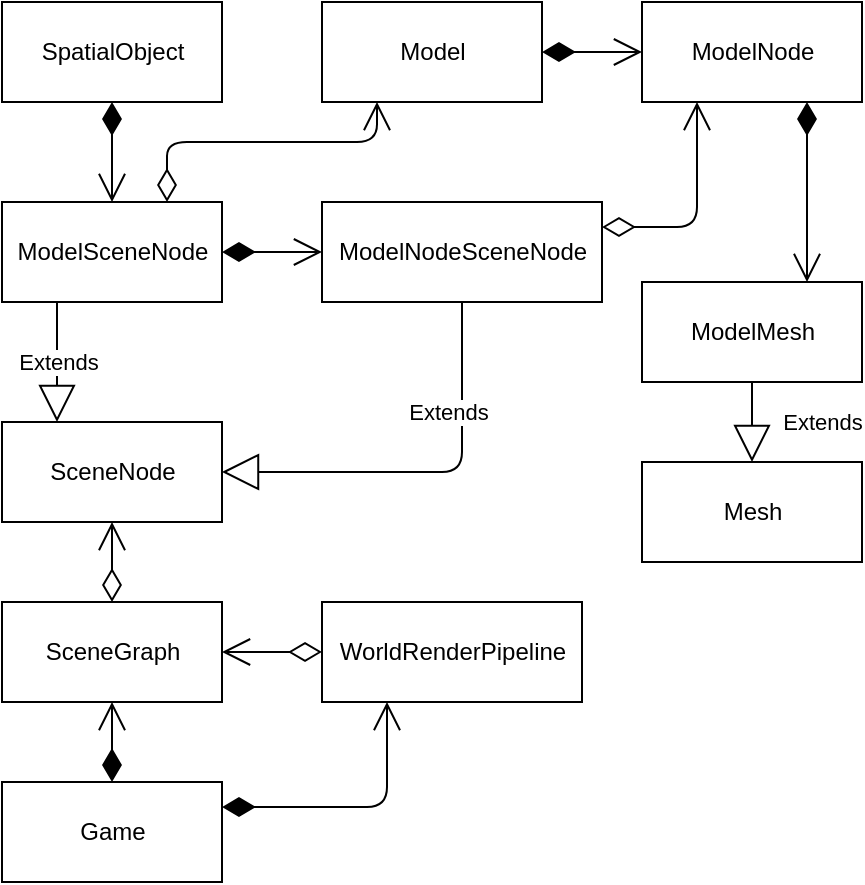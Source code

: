 <mxfile version="13.8.0" type="device"><diagram id="A6zFwypvBsEcemcbLSuy" name="Page-1"><mxGraphModel dx="1422" dy="762" grid="1" gridSize="10" guides="1" tooltips="1" connect="1" arrows="1" fold="1" page="1" pageScale="1" pageWidth="827" pageHeight="1169" math="0" shadow="0"><root><mxCell id="0"/><mxCell id="1" parent="0"/><mxCell id="d7P_2j7PyY9k4b9ZScJz-1" value="SpatialObject" style="html=1;" parent="1" vertex="1"><mxGeometry x="40" y="40" width="110" height="50" as="geometry"/></mxCell><mxCell id="d7P_2j7PyY9k4b9ZScJz-2" value="ModelSceneNode" style="html=1;" parent="1" vertex="1"><mxGeometry x="40" y="140" width="110" height="50" as="geometry"/></mxCell><mxCell id="d7P_2j7PyY9k4b9ZScJz-3" value="ModelNodeSceneNode" style="html=1;" parent="1" vertex="1"><mxGeometry x="200" y="140" width="140" height="50" as="geometry"/></mxCell><mxCell id="d7P_2j7PyY9k4b9ZScJz-5" value="" style="endArrow=open;html=1;endSize=12;startArrow=diamondThin;startSize=14;startFill=1;edgeStyle=orthogonalEdgeStyle;align=left;verticalAlign=bottom;exitX=0.5;exitY=1;exitDx=0;exitDy=0;entryX=0.5;entryY=0;entryDx=0;entryDy=0;" parent="1" source="d7P_2j7PyY9k4b9ZScJz-1" target="d7P_2j7PyY9k4b9ZScJz-2" edge="1"><mxGeometry y="5" relative="1" as="geometry"><mxPoint x="160" y="70" as="sourcePoint"/><mxPoint x="320" y="70" as="targetPoint"/><mxPoint as="offset"/></mxGeometry></mxCell><mxCell id="d7P_2j7PyY9k4b9ZScJz-6" value="" style="endArrow=open;html=1;endSize=12;startArrow=diamondThin;startSize=14;startFill=1;edgeStyle=orthogonalEdgeStyle;align=left;verticalAlign=bottom;exitX=1;exitY=0.5;exitDx=0;exitDy=0;entryX=0;entryY=0.5;entryDx=0;entryDy=0;" parent="1" source="d7P_2j7PyY9k4b9ZScJz-2" target="d7P_2j7PyY9k4b9ZScJz-3" edge="1"><mxGeometry x="-1" y="3" relative="1" as="geometry"><mxPoint x="130" y="230" as="sourcePoint"/><mxPoint x="290" y="230" as="targetPoint"/></mxGeometry></mxCell><mxCell id="d7P_2j7PyY9k4b9ZScJz-8" value="Model" style="html=1;" parent="1" vertex="1"><mxGeometry x="200" y="40" width="110" height="50" as="geometry"/></mxCell><mxCell id="d7P_2j7PyY9k4b9ZScJz-9" value="ModelNode" style="html=1;" parent="1" vertex="1"><mxGeometry x="360" y="40" width="110" height="50" as="geometry"/></mxCell><mxCell id="d7P_2j7PyY9k4b9ZScJz-10" value="" style="endArrow=open;html=1;endSize=12;startArrow=diamondThin;startSize=14;startFill=1;edgeStyle=orthogonalEdgeStyle;align=left;verticalAlign=bottom;exitX=1;exitY=0.5;exitDx=0;exitDy=0;entryX=0;entryY=0.5;entryDx=0;entryDy=0;" parent="1" source="d7P_2j7PyY9k4b9ZScJz-8" target="d7P_2j7PyY9k4b9ZScJz-9" edge="1"><mxGeometry x="-1" y="3" relative="1" as="geometry"><mxPoint x="400" y="140" as="sourcePoint"/><mxPoint x="560" y="140" as="targetPoint"/></mxGeometry></mxCell><mxCell id="d7P_2j7PyY9k4b9ZScJz-11" value="ModelMesh" style="html=1;" parent="1" vertex="1"><mxGeometry x="360" y="180" width="110" height="50" as="geometry"/></mxCell><mxCell id="d7P_2j7PyY9k4b9ZScJz-12" value="Mesh" style="html=1;" parent="1" vertex="1"><mxGeometry x="360" y="270" width="110" height="50" as="geometry"/></mxCell><mxCell id="d7P_2j7PyY9k4b9ZScJz-15" value="Extends" style="endArrow=block;endSize=16;endFill=0;html=1;exitX=0.5;exitY=1;exitDx=0;exitDy=0;entryX=0.5;entryY=0;entryDx=0;entryDy=0;" parent="1" source="d7P_2j7PyY9k4b9ZScJz-11" target="d7P_2j7PyY9k4b9ZScJz-12" edge="1"><mxGeometry y="35" width="160" relative="1" as="geometry"><mxPoint x="470" y="240" as="sourcePoint"/><mxPoint x="630" y="240" as="targetPoint"/><mxPoint as="offset"/></mxGeometry></mxCell><mxCell id="d7P_2j7PyY9k4b9ZScJz-16" value="" style="endArrow=open;html=1;endSize=12;startArrow=diamondThin;startSize=14;startFill=1;edgeStyle=orthogonalEdgeStyle;align=left;verticalAlign=bottom;exitX=0.75;exitY=1;exitDx=0;exitDy=0;entryX=0.75;entryY=0;entryDx=0;entryDy=0;" parent="1" source="d7P_2j7PyY9k4b9ZScJz-9" target="d7P_2j7PyY9k4b9ZScJz-11" edge="1"><mxGeometry x="-1" y="3" relative="1" as="geometry"><mxPoint x="440" y="250" as="sourcePoint"/><mxPoint x="520" y="65" as="targetPoint"/></mxGeometry></mxCell><mxCell id="d7P_2j7PyY9k4b9ZScJz-17" value="" style="endArrow=open;html=1;endSize=12;startArrow=diamondThin;startSize=14;startFill=0;edgeStyle=orthogonalEdgeStyle;align=left;verticalAlign=bottom;exitX=0.75;exitY=0;exitDx=0;exitDy=0;entryX=0.25;entryY=1;entryDx=0;entryDy=0;" parent="1" source="d7P_2j7PyY9k4b9ZScJz-2" target="d7P_2j7PyY9k4b9ZScJz-8" edge="1"><mxGeometry x="-1" y="3" relative="1" as="geometry"><mxPoint x="190" y="110" as="sourcePoint"/><mxPoint x="350" y="110" as="targetPoint"/><Array as="points"><mxPoint x="123" y="110"/><mxPoint x="228" y="110"/></Array></mxGeometry></mxCell><mxCell id="d7P_2j7PyY9k4b9ZScJz-19" value="" style="endArrow=open;html=1;endSize=12;startArrow=diamondThin;startSize=14;startFill=0;edgeStyle=orthogonalEdgeStyle;align=left;verticalAlign=bottom;exitX=1;exitY=0.25;exitDx=0;exitDy=0;entryX=0.25;entryY=1;entryDx=0;entryDy=0;" parent="1" source="d7P_2j7PyY9k4b9ZScJz-3" target="d7P_2j7PyY9k4b9ZScJz-9" edge="1"><mxGeometry x="-1" y="3" relative="1" as="geometry"><mxPoint x="350" y="170" as="sourcePoint"/><mxPoint x="510" y="170" as="targetPoint"/></mxGeometry></mxCell><mxCell id="d7P_2j7PyY9k4b9ZScJz-20" value="SceneNode" style="html=1;" parent="1" vertex="1"><mxGeometry x="40" y="250" width="110" height="50" as="geometry"/></mxCell><mxCell id="d7P_2j7PyY9k4b9ZScJz-21" value="Extends" style="endArrow=block;endSize=16;endFill=0;html=1;exitX=0.25;exitY=1;exitDx=0;exitDy=0;entryX=0.25;entryY=0;entryDx=0;entryDy=0;" parent="1" source="d7P_2j7PyY9k4b9ZScJz-2" target="d7P_2j7PyY9k4b9ZScJz-20" edge="1"><mxGeometry width="160" relative="1" as="geometry"><mxPoint x="80" y="240" as="sourcePoint"/><mxPoint x="240" y="240" as="targetPoint"/></mxGeometry></mxCell><mxCell id="d7P_2j7PyY9k4b9ZScJz-24" value="SceneGraph" style="html=1;" parent="1" vertex="1"><mxGeometry x="40" y="340" width="110" height="50" as="geometry"/></mxCell><mxCell id="d7P_2j7PyY9k4b9ZScJz-25" value="" style="endArrow=open;html=1;endSize=12;startArrow=diamondThin;startSize=14;startFill=0;edgeStyle=orthogonalEdgeStyle;align=left;verticalAlign=bottom;exitX=0.5;exitY=0;exitDx=0;exitDy=0;entryX=0.5;entryY=1;entryDx=0;entryDy=0;" parent="1" source="d7P_2j7PyY9k4b9ZScJz-24" target="d7P_2j7PyY9k4b9ZScJz-20" edge="1"><mxGeometry x="-0.5" y="-75" relative="1" as="geometry"><mxPoint x="150" y="440" as="sourcePoint"/><mxPoint x="310" y="440" as="targetPoint"/><mxPoint as="offset"/></mxGeometry></mxCell><mxCell id="d7P_2j7PyY9k4b9ZScJz-26" value="WorldRenderPipeline" style="html=1;" parent="1" vertex="1"><mxGeometry x="200" y="340" width="130" height="50" as="geometry"/></mxCell><mxCell id="d7P_2j7PyY9k4b9ZScJz-27" value="" style="endArrow=open;html=1;endSize=12;startArrow=diamondThin;startSize=14;startFill=0;edgeStyle=orthogonalEdgeStyle;align=left;verticalAlign=bottom;exitX=0;exitY=0.5;exitDx=0;exitDy=0;entryX=1;entryY=0.5;entryDx=0;entryDy=0;" parent="1" source="d7P_2j7PyY9k4b9ZScJz-26" target="d7P_2j7PyY9k4b9ZScJz-24" edge="1"><mxGeometry x="-1" y="3" relative="1" as="geometry"><mxPoint x="150" y="430" as="sourcePoint"/><mxPoint x="310" y="430" as="targetPoint"/></mxGeometry></mxCell><mxCell id="d7P_2j7PyY9k4b9ZScJz-28" value="Game" style="html=1;" parent="1" vertex="1"><mxGeometry x="40" y="430" width="110" height="50" as="geometry"/></mxCell><mxCell id="d7P_2j7PyY9k4b9ZScJz-29" value="" style="endArrow=open;html=1;endSize=12;startArrow=diamondThin;startSize=14;startFill=1;edgeStyle=orthogonalEdgeStyle;align=left;verticalAlign=bottom;exitX=0.5;exitY=0;exitDx=0;exitDy=0;entryX=0.5;entryY=1;entryDx=0;entryDy=0;" parent="1" source="d7P_2j7PyY9k4b9ZScJz-28" target="d7P_2j7PyY9k4b9ZScJz-24" edge="1"><mxGeometry x="0.5" y="-55" relative="1" as="geometry"><mxPoint x="280" y="460" as="sourcePoint"/><mxPoint x="440" y="460" as="targetPoint"/><mxPoint as="offset"/></mxGeometry></mxCell><mxCell id="d7P_2j7PyY9k4b9ZScJz-30" value="" style="endArrow=open;html=1;endSize=12;startArrow=diamondThin;startSize=14;startFill=1;edgeStyle=orthogonalEdgeStyle;align=left;verticalAlign=bottom;exitX=1;exitY=0.25;exitDx=0;exitDy=0;entryX=0.25;entryY=1;entryDx=0;entryDy=0;" parent="1" source="d7P_2j7PyY9k4b9ZScJz-28" target="d7P_2j7PyY9k4b9ZScJz-26" edge="1"><mxGeometry x="-1" y="3" relative="1" as="geometry"><mxPoint x="270" y="440" as="sourcePoint"/><mxPoint x="430" y="440" as="targetPoint"/></mxGeometry></mxCell><mxCell id="2bN-okZodURwfElk45TL-1" value="Extends" style="endArrow=block;endSize=16;endFill=0;html=1;exitX=0.5;exitY=1;exitDx=0;exitDy=0;entryX=1;entryY=0.5;entryDx=0;entryDy=0;" edge="1" parent="1" source="d7P_2j7PyY9k4b9ZScJz-3" target="d7P_2j7PyY9k4b9ZScJz-20"><mxGeometry x="-0.102" y="-30" width="160" relative="1" as="geometry"><mxPoint x="230" y="330" as="sourcePoint"/><mxPoint x="390" y="330" as="targetPoint"/><Array as="points"><mxPoint x="270" y="275"/></Array><mxPoint as="offset"/></mxGeometry></mxCell></root></mxGraphModel></diagram></mxfile>